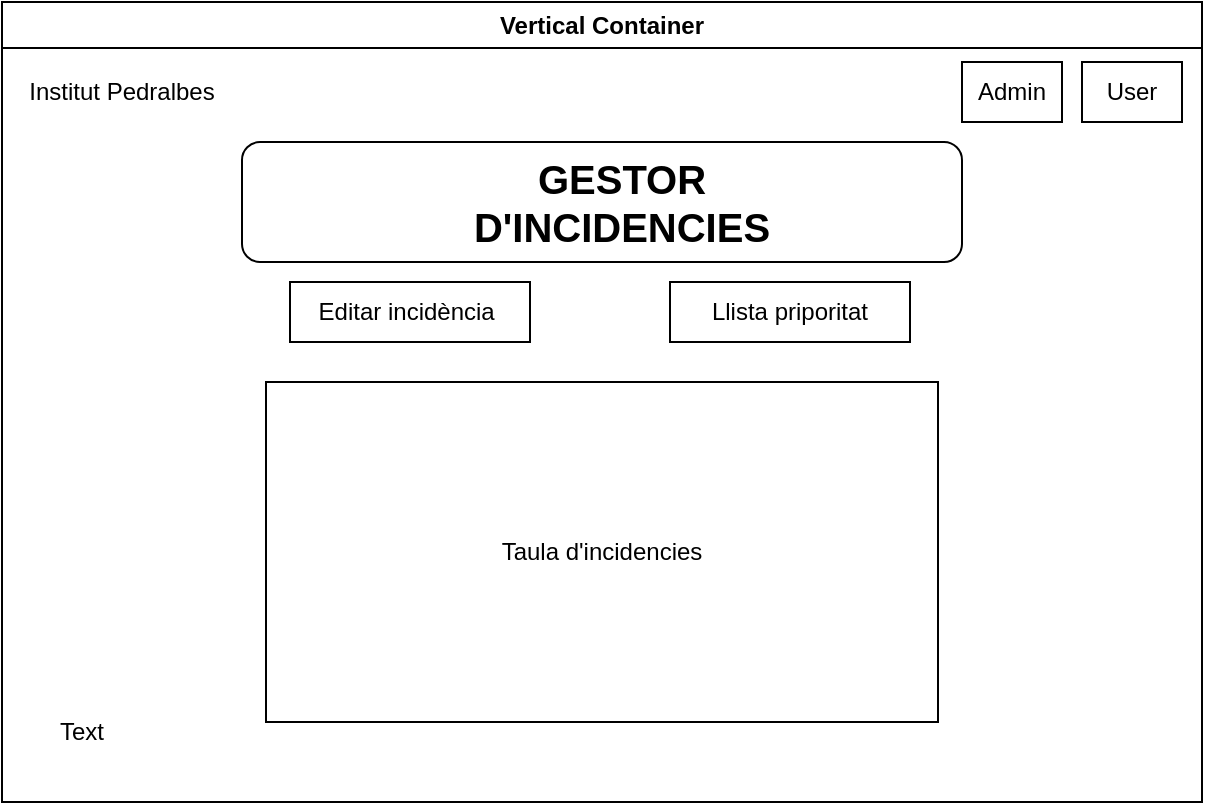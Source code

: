 <mxfile version="26.2.14">
  <diagram name="Pàgina-1" id="LG4lvFJayK9KM1WsYVwT">
    <mxGraphModel dx="872" dy="441" grid="1" gridSize="10" guides="1" tooltips="1" connect="1" arrows="1" fold="1" page="1" pageScale="1" pageWidth="827" pageHeight="1169" math="0" shadow="0">
      <root>
        <mxCell id="0" />
        <mxCell id="1" parent="0" />
        <mxCell id="luhAgFS6BupgKTb-PtW_-1" value="Vertical Container" style="swimlane;whiteSpace=wrap;html=1;" vertex="1" parent="1">
          <mxGeometry x="150" y="20" width="600" height="400" as="geometry" />
        </mxCell>
        <mxCell id="luhAgFS6BupgKTb-PtW_-2" value="" style="rounded=1;whiteSpace=wrap;html=1;" vertex="1" parent="luhAgFS6BupgKTb-PtW_-1">
          <mxGeometry x="120" y="70" width="360" height="60" as="geometry" />
        </mxCell>
        <mxCell id="luhAgFS6BupgKTb-PtW_-3" value="Admin" style="rounded=0;whiteSpace=wrap;html=1;" vertex="1" parent="luhAgFS6BupgKTb-PtW_-1">
          <mxGeometry x="480" y="30" width="50" height="30" as="geometry" />
        </mxCell>
        <mxCell id="luhAgFS6BupgKTb-PtW_-4" value="User" style="rounded=0;whiteSpace=wrap;html=1;" vertex="1" parent="luhAgFS6BupgKTb-PtW_-1">
          <mxGeometry x="540" y="30" width="50" height="30" as="geometry" />
        </mxCell>
        <mxCell id="luhAgFS6BupgKTb-PtW_-5" value="&lt;b&gt;&lt;font style=&quot;font-size: 20px;&quot;&gt;GESTOR D&#39;INCIDENCIES&lt;/font&gt;&lt;/b&gt;" style="text;html=1;align=center;verticalAlign=middle;whiteSpace=wrap;rounded=0;" vertex="1" parent="luhAgFS6BupgKTb-PtW_-1">
          <mxGeometry x="215" y="85" width="190" height="30" as="geometry" />
        </mxCell>
        <mxCell id="luhAgFS6BupgKTb-PtW_-6" value="Editar incidència&amp;nbsp;" style="rounded=0;whiteSpace=wrap;html=1;" vertex="1" parent="luhAgFS6BupgKTb-PtW_-1">
          <mxGeometry x="144" y="140" width="120" height="30" as="geometry" />
        </mxCell>
        <mxCell id="luhAgFS6BupgKTb-PtW_-7" value="Llista priporitat" style="rounded=0;whiteSpace=wrap;html=1;" vertex="1" parent="luhAgFS6BupgKTb-PtW_-1">
          <mxGeometry x="334" y="140" width="120" height="30" as="geometry" />
        </mxCell>
        <mxCell id="luhAgFS6BupgKTb-PtW_-8" value="Institut Pedralbes" style="text;html=1;align=center;verticalAlign=middle;whiteSpace=wrap;rounded=0;" vertex="1" parent="luhAgFS6BupgKTb-PtW_-1">
          <mxGeometry x="10" y="30" width="100" height="30" as="geometry" />
        </mxCell>
        <mxCell id="luhAgFS6BupgKTb-PtW_-9" value="Text" style="text;html=1;align=center;verticalAlign=middle;whiteSpace=wrap;rounded=0;" vertex="1" parent="luhAgFS6BupgKTb-PtW_-1">
          <mxGeometry x="10" y="350" width="60" height="30" as="geometry" />
        </mxCell>
        <mxCell id="luhAgFS6BupgKTb-PtW_-10" value="Taula d&#39;incidencies" style="rounded=0;whiteSpace=wrap;html=1;" vertex="1" parent="luhAgFS6BupgKTb-PtW_-1">
          <mxGeometry x="132" y="190" width="336" height="170" as="geometry" />
        </mxCell>
      </root>
    </mxGraphModel>
  </diagram>
</mxfile>
